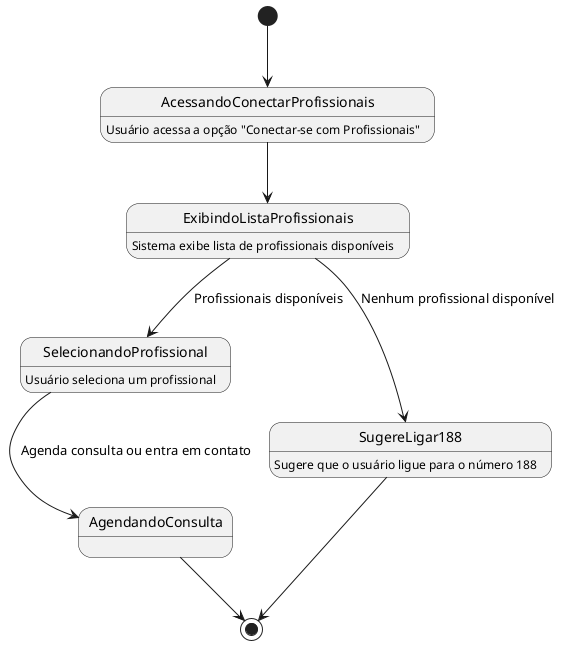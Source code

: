 @startuml Conectar Profissionais
[*] --> AcessandoConectarProfissionais

AcessandoConectarProfissionais : Usuário acessa a opção "Conectar-se com Profissionais"
AcessandoConectarProfissionais --> ExibindoListaProfissionais
ExibindoListaProfissionais : Sistema exibe lista de profissionais disponíveis

ExibindoListaProfissionais --> SelecionandoProfissional : Profissionais disponíveis
SelecionandoProfissional : Usuário seleciona um profissional
SelecionandoProfissional --> AgendandoConsulta : Agenda consulta ou entra em contato
AgendandoConsulta --> [*]

ExibindoListaProfissionais --> SugereLigar188 : Nenhum profissional disponível
SugereLigar188 : Sugere que o usuário ligue para o número 188
SugereLigar188 --> [*]
@enduml
